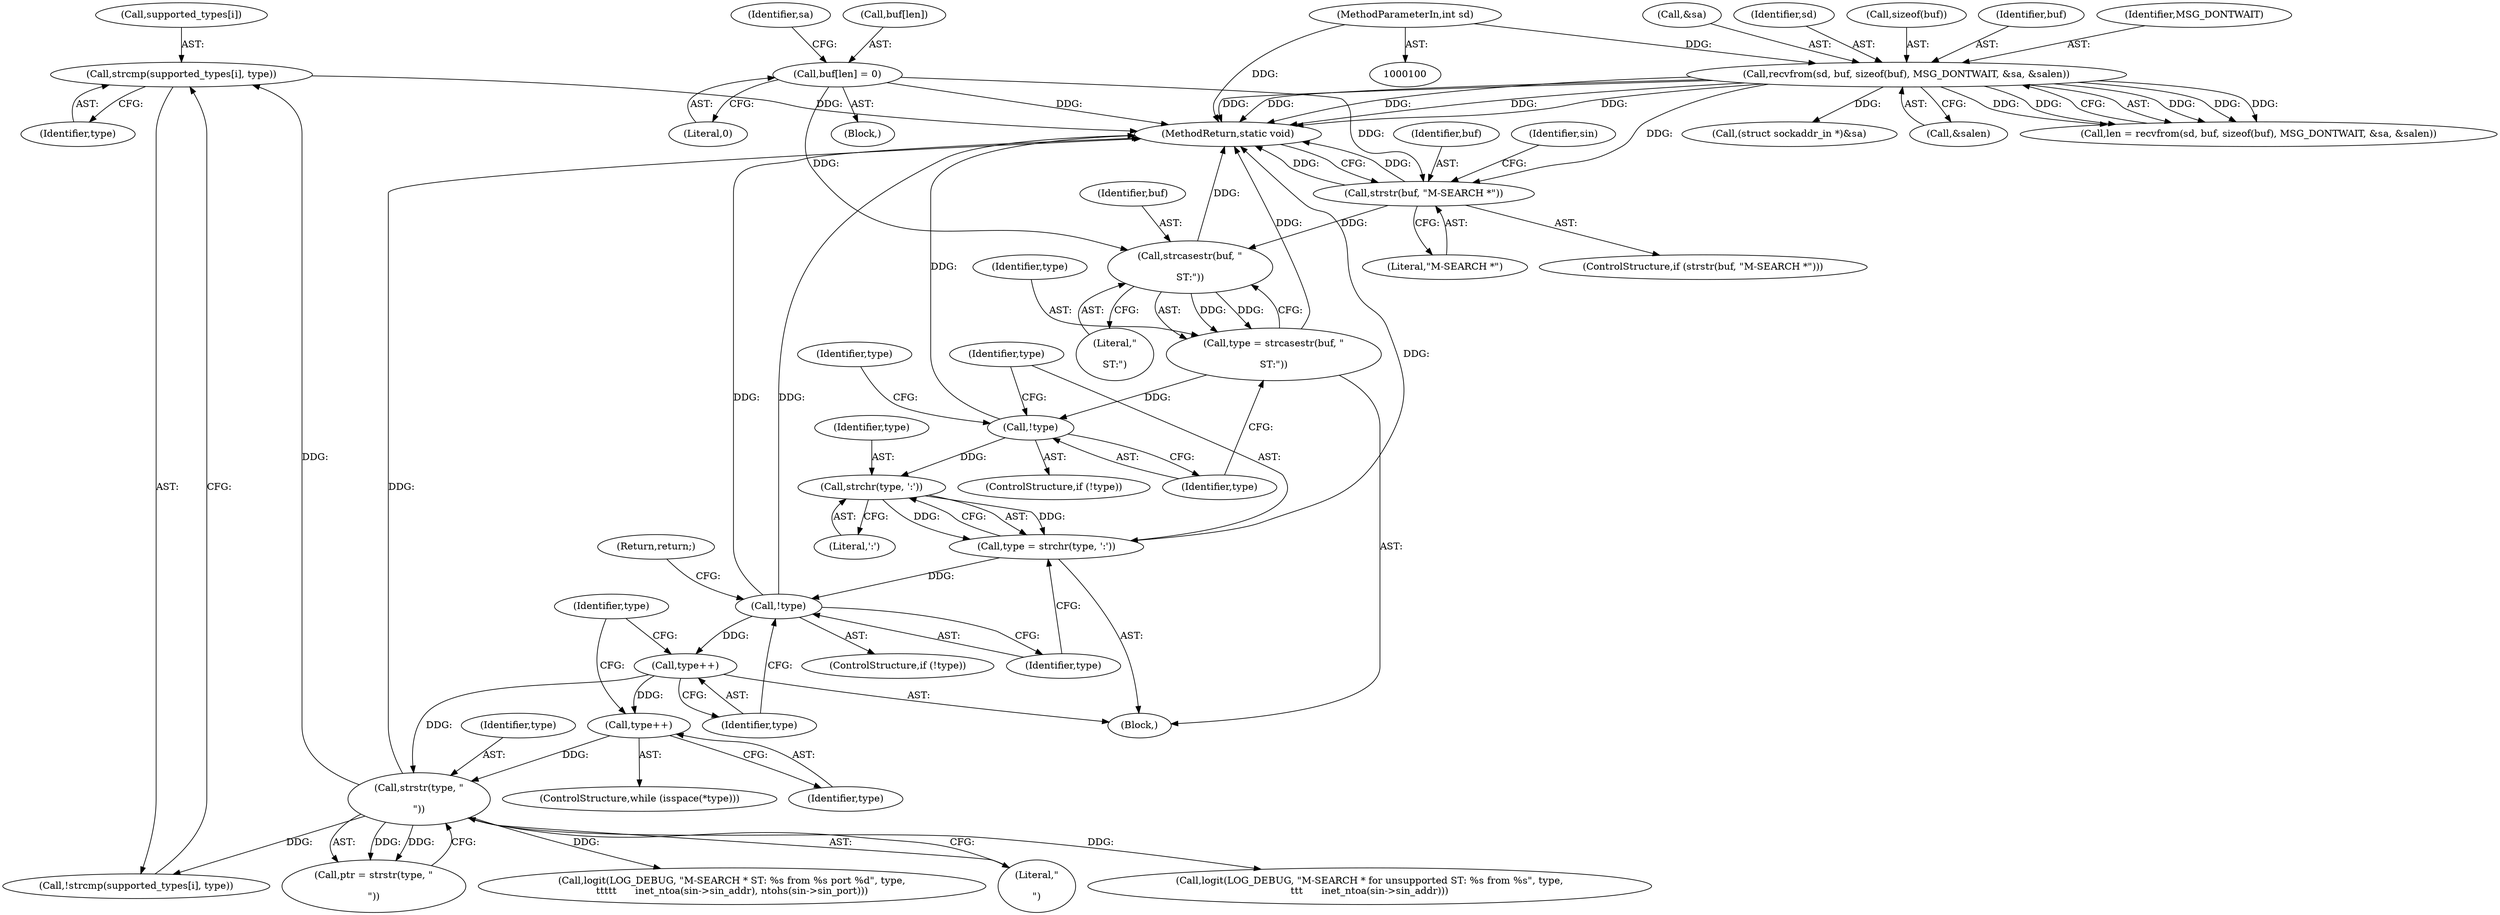 digraph "1_ssdp-responder_ce04b1f29a137198182f60bbb628d5ceb8171765@array" {
"1000241" [label="(Call,strcmp(supported_types[i], type))"];
"1000218" [label="(Call,strstr(type, \"\r\n\"))"];
"1000208" [label="(Call,type++)"];
"1000205" [label="(Call,!type)"];
"1000199" [label="(Call,type = strchr(type, ':'))"];
"1000201" [label="(Call,strchr(type, ':'))"];
"1000187" [label="(Call,!type)"];
"1000181" [label="(Call,type = strcasestr(buf, \"\r\nST:\"))"];
"1000183" [label="(Call,strcasestr(buf, \"\r\nST:\"))"];
"1000129" [label="(Call,buf[len] = 0)"];
"1000142" [label="(Call,strstr(buf, \"M-SEARCH *\"))"];
"1000114" [label="(Call,recvfrom(sd, buf, sizeof(buf), MSG_DONTWAIT, &sa, &salen))"];
"1000101" [label="(MethodParameterIn,int sd)"];
"1000214" [label="(Call,type++)"];
"1000214" [label="(Call,type++)"];
"1000219" [label="(Identifier,type)"];
"1000218" [label="(Call,strstr(type, \"\r\n\"))"];
"1000199" [label="(Call,type = strchr(type, ':'))"];
"1000142" [label="(Call,strstr(buf, \"M-SEARCH *\"))"];
"1000183" [label="(Call,strcasestr(buf, \"\r\nST:\"))"];
"1000213" [label="(Identifier,type)"];
"1000130" [label="(Call,buf[len])"];
"1000129" [label="(Call,buf[len] = 0)"];
"1000200" [label="(Identifier,type)"];
"1000119" [label="(Identifier,MSG_DONTWAIT)"];
"1000207" [label="(Return,return;)"];
"1000265" [label="(Call,logit(LOG_DEBUG, \"M-SEARCH * for unsupported ST: %s from %s\", type,\n\t\t\t      inet_ntoa(sin->sin_addr)))"];
"1000202" [label="(Identifier,type)"];
"1000114" [label="(Call,recvfrom(sd, buf, sizeof(buf), MSG_DONTWAIT, &sa, &salen))"];
"1000245" [label="(Identifier,type)"];
"1000216" [label="(Call,ptr = strstr(type, \"\r\n\"))"];
"1000208" [label="(Call,type++)"];
"1000203" [label="(Literal,':')"];
"1000120" [label="(Call,&sa)"];
"1000201" [label="(Call,strchr(type, ':'))"];
"1000273" [label="(MethodReturn,static void)"];
"1000143" [label="(Identifier,buf)"];
"1000210" [label="(ControlStructure,while (isspace(*type)))"];
"1000122" [label="(Call,&salen)"];
"1000115" [label="(Identifier,sd)"];
"1000247" [label="(Call,logit(LOG_DEBUG, \"M-SEARCH * ST: %s from %s port %d\", type,\n\t\t\t\t\t      inet_ntoa(sin->sin_addr), ntohs(sin->sin_port)))"];
"1000206" [label="(Identifier,type)"];
"1000144" [label="(Literal,\"M-SEARCH *\")"];
"1000240" [label="(Call,!strcmp(supported_types[i], type))"];
"1000241" [label="(Call,strcmp(supported_types[i], type))"];
"1000220" [label="(Literal,\"\r\n\")"];
"1000186" [label="(ControlStructure,if (!type))"];
"1000185" [label="(Literal,\"\r\nST:\")"];
"1000141" [label="(ControlStructure,if (strstr(buf, \"M-SEARCH *\")))"];
"1000117" [label="(Call,sizeof(buf))"];
"1000215" [label="(Identifier,type)"];
"1000242" [label="(Call,supported_types[i])"];
"1000181" [label="(Call,type = strcasestr(buf, \"\r\nST:\"))"];
"1000128" [label="(Block,)"];
"1000209" [label="(Identifier,type)"];
"1000116" [label="(Identifier,buf)"];
"1000133" [label="(Literal,0)"];
"1000187" [label="(Call,!type)"];
"1000188" [label="(Identifier,type)"];
"1000191" [label="(Identifier,type)"];
"1000184" [label="(Identifier,buf)"];
"1000152" [label="(Identifier,sin)"];
"1000204" [label="(ControlStructure,if (!type))"];
"1000205" [label="(Call,!type)"];
"1000112" [label="(Call,len = recvfrom(sd, buf, sizeof(buf), MSG_DONTWAIT, &sa, &salen))"];
"1000182" [label="(Identifier,type)"];
"1000137" [label="(Identifier,sa)"];
"1000101" [label="(MethodParameterIn,int sd)"];
"1000153" [label="(Call,(struct sockaddr_in *)&sa)"];
"1000145" [label="(Block,)"];
"1000241" -> "1000240"  [label="AST: "];
"1000241" -> "1000245"  [label="CFG: "];
"1000242" -> "1000241"  [label="AST: "];
"1000245" -> "1000241"  [label="AST: "];
"1000240" -> "1000241"  [label="CFG: "];
"1000241" -> "1000273"  [label="DDG: "];
"1000218" -> "1000241"  [label="DDG: "];
"1000218" -> "1000216"  [label="AST: "];
"1000218" -> "1000220"  [label="CFG: "];
"1000219" -> "1000218"  [label="AST: "];
"1000220" -> "1000218"  [label="AST: "];
"1000216" -> "1000218"  [label="CFG: "];
"1000218" -> "1000273"  [label="DDG: "];
"1000218" -> "1000216"  [label="DDG: "];
"1000218" -> "1000216"  [label="DDG: "];
"1000208" -> "1000218"  [label="DDG: "];
"1000214" -> "1000218"  [label="DDG: "];
"1000218" -> "1000240"  [label="DDG: "];
"1000218" -> "1000247"  [label="DDG: "];
"1000218" -> "1000265"  [label="DDG: "];
"1000208" -> "1000145"  [label="AST: "];
"1000208" -> "1000209"  [label="CFG: "];
"1000209" -> "1000208"  [label="AST: "];
"1000213" -> "1000208"  [label="CFG: "];
"1000205" -> "1000208"  [label="DDG: "];
"1000208" -> "1000214"  [label="DDG: "];
"1000205" -> "1000204"  [label="AST: "];
"1000205" -> "1000206"  [label="CFG: "];
"1000206" -> "1000205"  [label="AST: "];
"1000207" -> "1000205"  [label="CFG: "];
"1000209" -> "1000205"  [label="CFG: "];
"1000205" -> "1000273"  [label="DDG: "];
"1000205" -> "1000273"  [label="DDG: "];
"1000199" -> "1000205"  [label="DDG: "];
"1000199" -> "1000145"  [label="AST: "];
"1000199" -> "1000201"  [label="CFG: "];
"1000200" -> "1000199"  [label="AST: "];
"1000201" -> "1000199"  [label="AST: "];
"1000206" -> "1000199"  [label="CFG: "];
"1000199" -> "1000273"  [label="DDG: "];
"1000201" -> "1000199"  [label="DDG: "];
"1000201" -> "1000199"  [label="DDG: "];
"1000201" -> "1000203"  [label="CFG: "];
"1000202" -> "1000201"  [label="AST: "];
"1000203" -> "1000201"  [label="AST: "];
"1000187" -> "1000201"  [label="DDG: "];
"1000187" -> "1000186"  [label="AST: "];
"1000187" -> "1000188"  [label="CFG: "];
"1000188" -> "1000187"  [label="AST: "];
"1000191" -> "1000187"  [label="CFG: "];
"1000200" -> "1000187"  [label="CFG: "];
"1000187" -> "1000273"  [label="DDG: "];
"1000181" -> "1000187"  [label="DDG: "];
"1000181" -> "1000145"  [label="AST: "];
"1000181" -> "1000183"  [label="CFG: "];
"1000182" -> "1000181"  [label="AST: "];
"1000183" -> "1000181"  [label="AST: "];
"1000188" -> "1000181"  [label="CFG: "];
"1000181" -> "1000273"  [label="DDG: "];
"1000183" -> "1000181"  [label="DDG: "];
"1000183" -> "1000181"  [label="DDG: "];
"1000183" -> "1000185"  [label="CFG: "];
"1000184" -> "1000183"  [label="AST: "];
"1000185" -> "1000183"  [label="AST: "];
"1000183" -> "1000273"  [label="DDG: "];
"1000129" -> "1000183"  [label="DDG: "];
"1000142" -> "1000183"  [label="DDG: "];
"1000129" -> "1000128"  [label="AST: "];
"1000129" -> "1000133"  [label="CFG: "];
"1000130" -> "1000129"  [label="AST: "];
"1000133" -> "1000129"  [label="AST: "];
"1000137" -> "1000129"  [label="CFG: "];
"1000129" -> "1000273"  [label="DDG: "];
"1000129" -> "1000142"  [label="DDG: "];
"1000142" -> "1000141"  [label="AST: "];
"1000142" -> "1000144"  [label="CFG: "];
"1000143" -> "1000142"  [label="AST: "];
"1000144" -> "1000142"  [label="AST: "];
"1000152" -> "1000142"  [label="CFG: "];
"1000273" -> "1000142"  [label="CFG: "];
"1000142" -> "1000273"  [label="DDG: "];
"1000142" -> "1000273"  [label="DDG: "];
"1000114" -> "1000142"  [label="DDG: "];
"1000114" -> "1000112"  [label="AST: "];
"1000114" -> "1000122"  [label="CFG: "];
"1000115" -> "1000114"  [label="AST: "];
"1000116" -> "1000114"  [label="AST: "];
"1000117" -> "1000114"  [label="AST: "];
"1000119" -> "1000114"  [label="AST: "];
"1000120" -> "1000114"  [label="AST: "];
"1000122" -> "1000114"  [label="AST: "];
"1000112" -> "1000114"  [label="CFG: "];
"1000114" -> "1000273"  [label="DDG: "];
"1000114" -> "1000273"  [label="DDG: "];
"1000114" -> "1000273"  [label="DDG: "];
"1000114" -> "1000273"  [label="DDG: "];
"1000114" -> "1000273"  [label="DDG: "];
"1000114" -> "1000112"  [label="DDG: "];
"1000114" -> "1000112"  [label="DDG: "];
"1000114" -> "1000112"  [label="DDG: "];
"1000114" -> "1000112"  [label="DDG: "];
"1000114" -> "1000112"  [label="DDG: "];
"1000101" -> "1000114"  [label="DDG: "];
"1000114" -> "1000153"  [label="DDG: "];
"1000101" -> "1000100"  [label="AST: "];
"1000101" -> "1000273"  [label="DDG: "];
"1000214" -> "1000210"  [label="AST: "];
"1000214" -> "1000215"  [label="CFG: "];
"1000215" -> "1000214"  [label="AST: "];
"1000213" -> "1000214"  [label="CFG: "];
}
